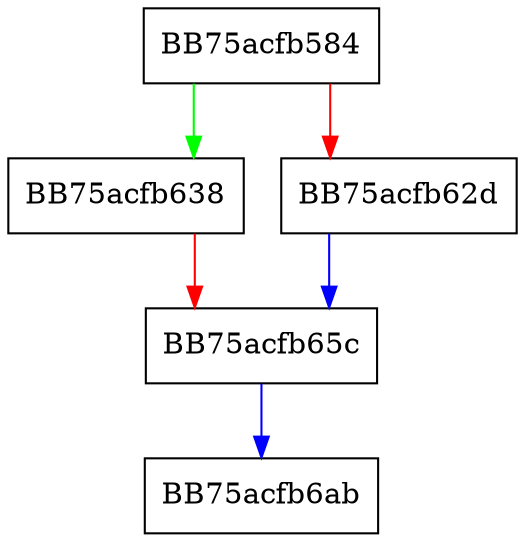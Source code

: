 digraph CreateTelemetry {
  node [shape="box"];
  graph [splines=ortho];
  BB75acfb584 -> BB75acfb638 [color="green"];
  BB75acfb584 -> BB75acfb62d [color="red"];
  BB75acfb62d -> BB75acfb65c [color="blue"];
  BB75acfb638 -> BB75acfb65c [color="red"];
  BB75acfb65c -> BB75acfb6ab [color="blue"];
}